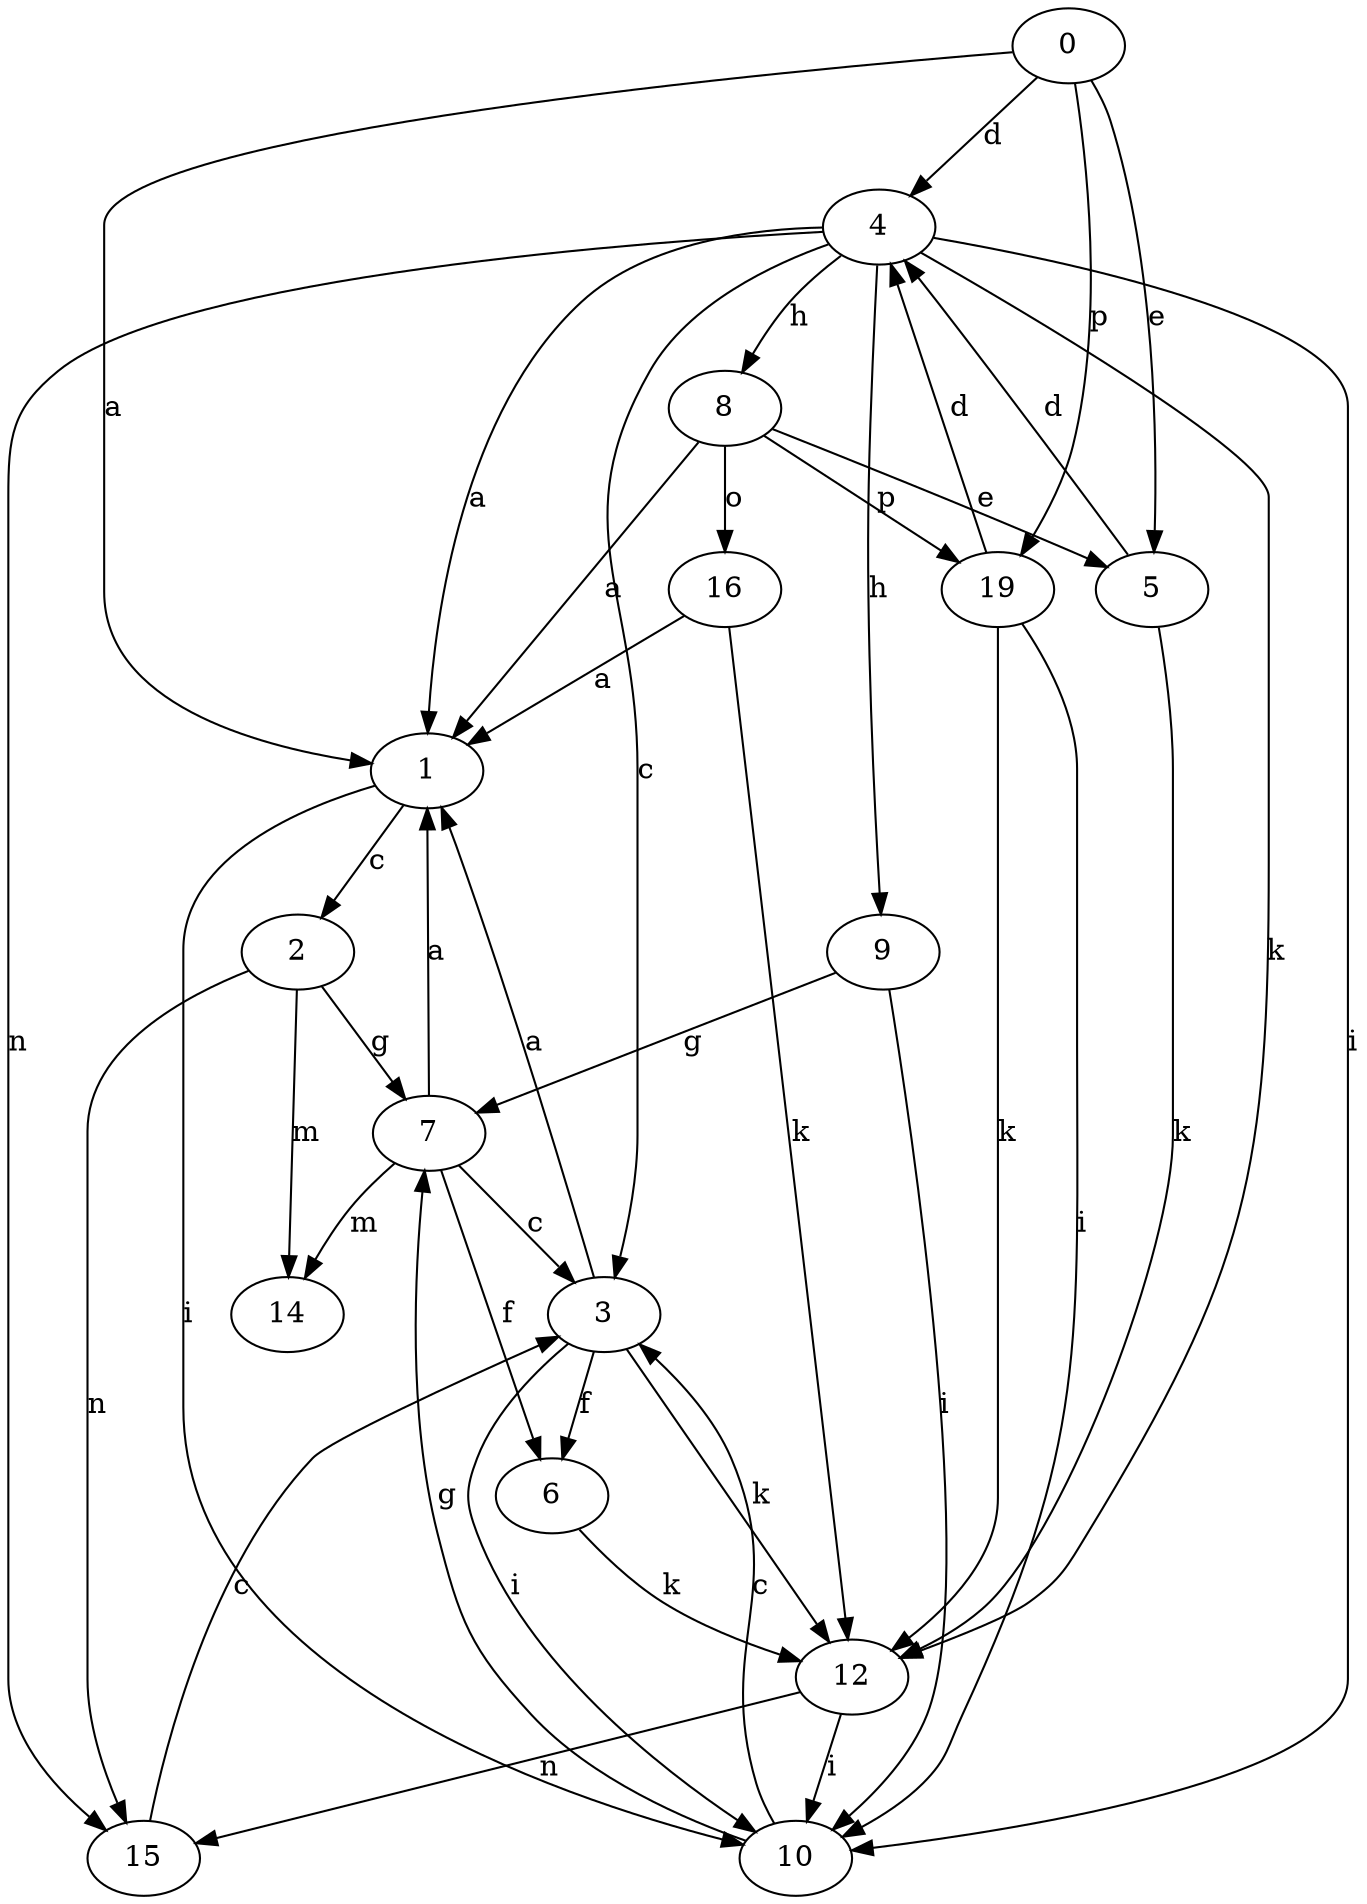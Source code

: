 strict digraph  {
0;
1;
2;
3;
4;
5;
6;
7;
8;
9;
10;
12;
14;
15;
16;
19;
0 -> 1  [label=a];
0 -> 4  [label=d];
0 -> 5  [label=e];
0 -> 19  [label=p];
1 -> 2  [label=c];
1 -> 10  [label=i];
2 -> 7  [label=g];
2 -> 14  [label=m];
2 -> 15  [label=n];
3 -> 1  [label=a];
3 -> 6  [label=f];
3 -> 10  [label=i];
3 -> 12  [label=k];
4 -> 1  [label=a];
4 -> 3  [label=c];
4 -> 8  [label=h];
4 -> 9  [label=h];
4 -> 10  [label=i];
4 -> 12  [label=k];
4 -> 15  [label=n];
5 -> 4  [label=d];
5 -> 12  [label=k];
6 -> 12  [label=k];
7 -> 1  [label=a];
7 -> 3  [label=c];
7 -> 6  [label=f];
7 -> 14  [label=m];
8 -> 1  [label=a];
8 -> 5  [label=e];
8 -> 16  [label=o];
8 -> 19  [label=p];
9 -> 7  [label=g];
9 -> 10  [label=i];
10 -> 3  [label=c];
10 -> 7  [label=g];
12 -> 10  [label=i];
12 -> 15  [label=n];
15 -> 3  [label=c];
16 -> 1  [label=a];
16 -> 12  [label=k];
19 -> 4  [label=d];
19 -> 10  [label=i];
19 -> 12  [label=k];
}
